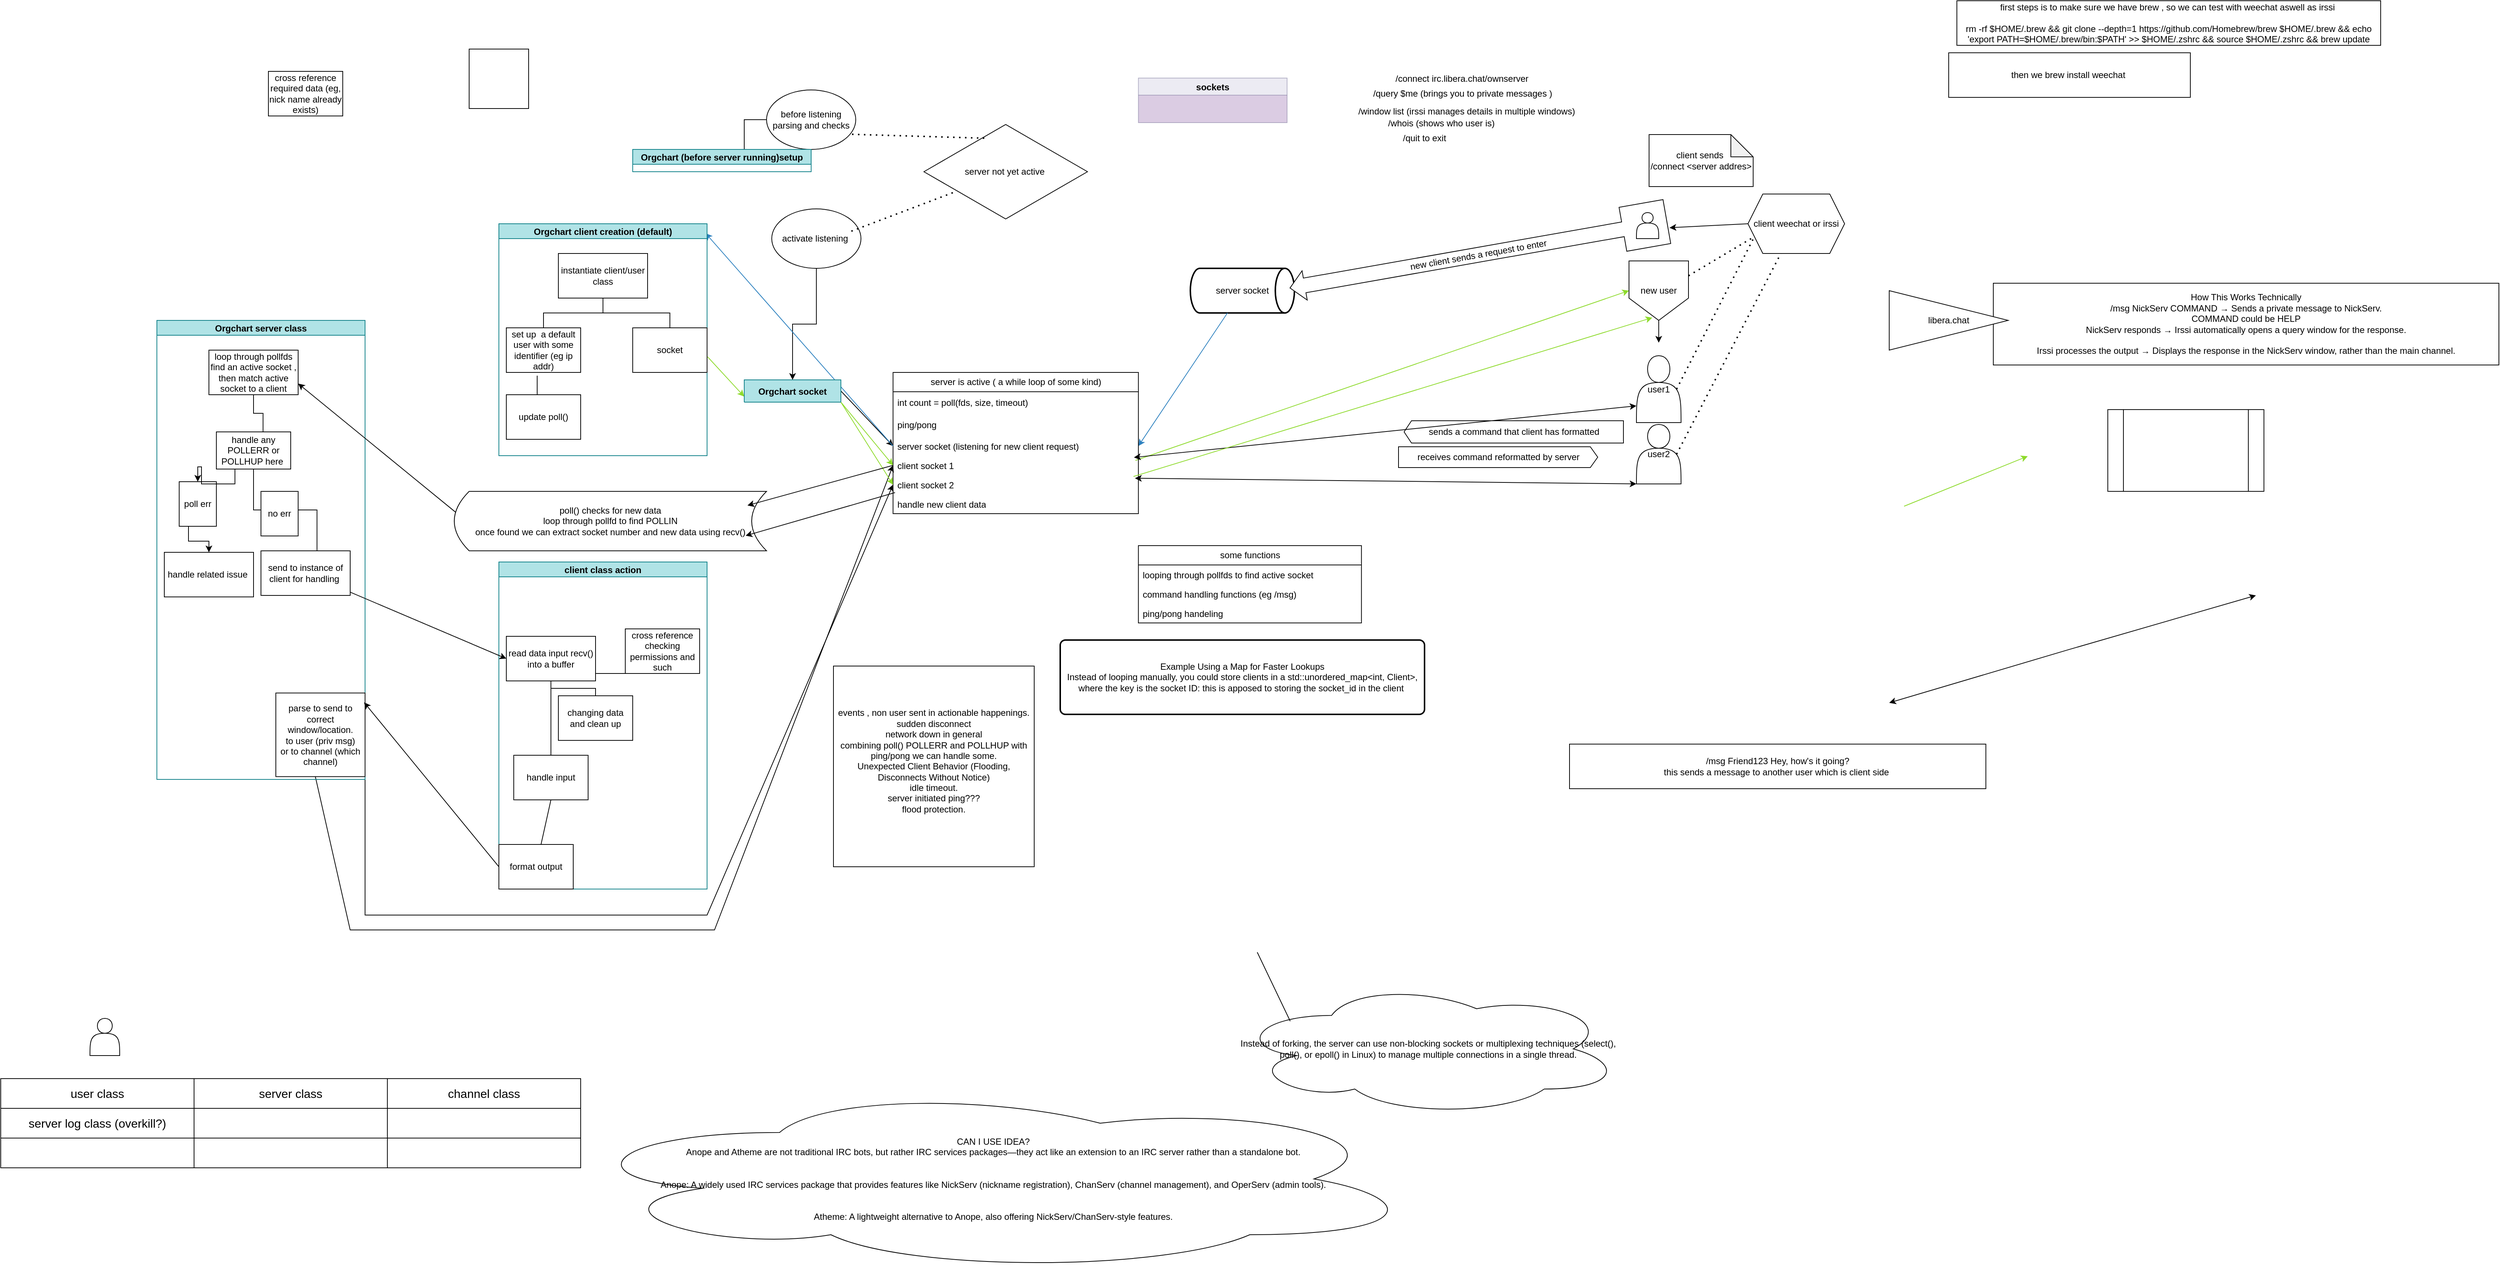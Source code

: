 <mxfile version="26.2.3">
  <diagram id="C5RBs43oDa-KdzZeNtuy" name="Page-1">
    <mxGraphModel dx="3628" dy="2296" grid="1" gridSize="10" guides="1" tooltips="1" connect="1" arrows="1" fold="1" page="1" pageScale="1" pageWidth="827" pageHeight="1169" math="0" shadow="0">
      <root>
        <mxCell id="WIyWlLk6GJQsqaUBKTNV-0" />
        <mxCell id="WIyWlLk6GJQsqaUBKTNV-1" parent="WIyWlLk6GJQsqaUBKTNV-0" />
        <mxCell id="5MD_yXAeS-COMyXmqL5d-62" value="sockets" style="swimlane;fillColor=#d0cee2;swimlaneFillColor=#A680B8;opacity=40;strokeColor=#56517e;" vertex="1" parent="WIyWlLk6GJQsqaUBKTNV-1">
          <mxGeometry x="140.15" y="-96" width="200" height="60" as="geometry" />
        </mxCell>
        <mxCell id="6PssmGfSwWKb-5sigFfC-0" value="first steps is to make sure we have brew , so we can test with weechat aswell as irssi&amp;nbsp;&lt;br&gt;&lt;br&gt;&lt;div&gt;rm -rf $HOME/.brew &amp;amp;&amp;amp; git clone --depth=1 https://github.com/Homebrew/brew $HOME/.brew &amp;amp;&amp;amp; echo &#39;export PATH=$HOME/.brew/bin:$PATH&#39; &amp;gt;&amp;gt; $HOME/.zshrc &amp;amp;&amp;amp; source $HOME/.zshrc &amp;amp;&amp;amp; brew update&lt;br&gt;&lt;/div&gt;" style="rounded=0;whiteSpace=wrap;html=1;" parent="WIyWlLk6GJQsqaUBKTNV-1" vertex="1">
          <mxGeometry x="1241" y="-200" width="570" height="60" as="geometry" />
        </mxCell>
        <mxCell id="6PssmGfSwWKb-5sigFfC-1" value="then we brew install weechat&amp;nbsp;" style="rounded=0;whiteSpace=wrap;html=1;" parent="WIyWlLk6GJQsqaUBKTNV-1" vertex="1">
          <mxGeometry x="1230" y="-130" width="325" height="60" as="geometry" />
        </mxCell>
        <mxCell id="6PssmGfSwWKb-5sigFfC-3" value="client weechat or irssi" style="shape=hexagon;perimeter=hexagonPerimeter2;whiteSpace=wrap;html=1;fixedSize=1;" parent="WIyWlLk6GJQsqaUBKTNV-1" vertex="1">
          <mxGeometry x="960" y="60" width="130" height="80" as="geometry" />
        </mxCell>
        <mxCell id="6PssmGfSwWKb-5sigFfC-4" value="server not yet active&amp;nbsp;" style="html=1;whiteSpace=wrap;aspect=fixed;shape=isoRectangle;" parent="WIyWlLk6GJQsqaUBKTNV-1" vertex="1">
          <mxGeometry x="-148.34" y="-36" width="220" height="132" as="geometry" />
        </mxCell>
        <mxCell id="6PssmGfSwWKb-5sigFfC-5" value="before listening parsing and checks" style="ellipse;whiteSpace=wrap;html=1;" parent="WIyWlLk6GJQsqaUBKTNV-1" vertex="1">
          <mxGeometry x="-360" y="-80" width="120" height="80" as="geometry" />
        </mxCell>
        <mxCell id="5MD_yXAeS-COMyXmqL5d-126" style="edgeStyle=orthogonalEdgeStyle;rounded=0;orthogonalLoop=1;jettySize=auto;html=1;exitX=0.5;exitY=1;exitDx=0;exitDy=0;entryX=0.5;entryY=0;entryDx=0;entryDy=0;" edge="1" parent="WIyWlLk6GJQsqaUBKTNV-1" source="6PssmGfSwWKb-5sigFfC-6" target="5MD_yXAeS-COMyXmqL5d-55">
          <mxGeometry relative="1" as="geometry" />
        </mxCell>
        <mxCell id="6PssmGfSwWKb-5sigFfC-6" value="activate listening&amp;nbsp;" style="ellipse;whiteSpace=wrap;html=1;" parent="WIyWlLk6GJQsqaUBKTNV-1" vertex="1">
          <mxGeometry x="-353" y="80" width="120" height="80" as="geometry" />
        </mxCell>
        <mxCell id="6PssmGfSwWKb-5sigFfC-8" value="" style="endArrow=none;dashed=1;html=1;dashPattern=1 3;strokeWidth=2;rounded=0;exitX=0.958;exitY=0.746;exitDx=0;exitDy=0;exitPerimeter=0;entryX=0.382;entryY=0.159;entryDx=0;entryDy=0;entryPerimeter=0;" parent="WIyWlLk6GJQsqaUBKTNV-1" target="6PssmGfSwWKb-5sigFfC-4" edge="1" source="6PssmGfSwWKb-5sigFfC-5">
          <mxGeometry width="50" height="50" relative="1" as="geometry">
            <mxPoint x="-250" y="300" as="sourcePoint" />
            <mxPoint x="-123.088" y="160" as="targetPoint" />
            <Array as="points" />
          </mxGeometry>
        </mxCell>
        <mxCell id="6PssmGfSwWKb-5sigFfC-9" value="" style="endArrow=none;dashed=1;html=1;dashPattern=1 3;strokeWidth=2;rounded=0;entryX=0.2;entryY=0.699;entryDx=0;entryDy=0;entryPerimeter=0;exitX=0.892;exitY=0.375;exitDx=0;exitDy=0;exitPerimeter=0;" parent="WIyWlLk6GJQsqaUBKTNV-1" target="6PssmGfSwWKb-5sigFfC-4" edge="1" source="6PssmGfSwWKb-5sigFfC-6">
          <mxGeometry width="50" height="50" relative="1" as="geometry">
            <mxPoint x="-210" y="460" as="sourcePoint" />
            <mxPoint x="-160" y="410" as="targetPoint" />
          </mxGeometry>
        </mxCell>
        <mxCell id="6PssmGfSwWKb-5sigFfC-16" value="/query $me (brings you to private messages )" style="text;strokeColor=none;fillColor=none;align=left;verticalAlign=middle;spacingLeft=4;spacingRight=4;overflow=hidden;points=[[0,0.5],[1,0.5]];portConstraint=eastwest;rotatable=0;whiteSpace=wrap;html=1;" parent="WIyWlLk6GJQsqaUBKTNV-1" vertex="1">
          <mxGeometry x="450" y="-90" width="350" height="30" as="geometry" />
        </mxCell>
        <mxCell id="6PssmGfSwWKb-5sigFfC-17" value="/connect irc.libera.chat/ownserver" style="text;strokeColor=none;fillColor=none;align=left;verticalAlign=middle;spacingLeft=4;spacingRight=4;overflow=hidden;points=[[0,0.5],[1,0.5]];portConstraint=eastwest;rotatable=0;whiteSpace=wrap;html=1;" parent="WIyWlLk6GJQsqaUBKTNV-1" vertex="1">
          <mxGeometry x="480" y="-110" width="390" height="30" as="geometry" />
        </mxCell>
        <mxCell id="6PssmGfSwWKb-5sigFfC-18" value="/quit to exit" style="text;strokeColor=none;fillColor=none;align=left;verticalAlign=middle;spacingLeft=4;spacingRight=4;overflow=hidden;points=[[0,0.5],[1,0.5]];portConstraint=eastwest;rotatable=0;whiteSpace=wrap;html=1;" parent="WIyWlLk6GJQsqaUBKTNV-1" vertex="1">
          <mxGeometry x="490" y="-30" width="310" height="30" as="geometry" />
        </mxCell>
        <mxCell id="6PssmGfSwWKb-5sigFfC-19" value="/whois (shows who user is)" style="text;strokeColor=none;fillColor=none;align=left;verticalAlign=middle;spacingLeft=4;spacingRight=4;overflow=hidden;points=[[0,0.5],[1,0.5]];portConstraint=eastwest;rotatable=0;whiteSpace=wrap;html=1;" parent="WIyWlLk6GJQsqaUBKTNV-1" vertex="1">
          <mxGeometry x="470" y="-50" width="290" height="30" as="geometry" />
        </mxCell>
        <mxCell id="6PssmGfSwWKb-5sigFfC-20" value="/window list (irssi manages details in multiple windows)" style="text;strokeColor=none;fillColor=none;align=left;verticalAlign=middle;spacingLeft=4;spacingRight=4;overflow=hidden;points=[[0,0.5],[1,0.5]];portConstraint=eastwest;rotatable=0;whiteSpace=wrap;html=1;" parent="WIyWlLk6GJQsqaUBKTNV-1" vertex="1">
          <mxGeometry x="430" y="-66" width="460" height="30" as="geometry" />
        </mxCell>
        <mxCell id="6PssmGfSwWKb-5sigFfC-22" value="&lt;div&gt;How This Works Technically&lt;/div&gt;&lt;div&gt;/msg NickServ COMMAND → Sends a private message to NickServ.&lt;/div&gt;&lt;div&gt;COMMAND could be HELP&lt;/div&gt;&lt;div&gt;NickServ responds → Irssi automatically opens a query window for the response.&lt;/div&gt;&lt;div&gt;&lt;br&gt;&lt;/div&gt;&lt;div&gt;Irssi processes the output → Displays the response in the NickServ window, rather than the main channel.&lt;/div&gt;" style="rounded=0;whiteSpace=wrap;html=1;" parent="WIyWlLk6GJQsqaUBKTNV-1" vertex="1">
          <mxGeometry x="1290" y="180" width="680" height="110" as="geometry" />
        </mxCell>
        <mxCell id="6PssmGfSwWKb-5sigFfC-24" value="libera.chat" style="triangle;whiteSpace=wrap;html=1;" parent="WIyWlLk6GJQsqaUBKTNV-1" vertex="1">
          <mxGeometry x="1150" y="190" width="160" height="80" as="geometry" />
        </mxCell>
        <mxCell id="6PssmGfSwWKb-5sigFfC-25" value="/msg Friend123 Hey, how&#39;s it going?&lt;br&gt;this sends a message to another user which is client side&amp;nbsp;" style="rounded=0;whiteSpace=wrap;html=1;" parent="WIyWlLk6GJQsqaUBKTNV-1" vertex="1">
          <mxGeometry x="720" y="800" width="560" height="60" as="geometry" />
        </mxCell>
        <mxCell id="6PssmGfSwWKb-5sigFfC-27" value="" style="shape=actor;whiteSpace=wrap;html=1;" parent="WIyWlLk6GJQsqaUBKTNV-1" vertex="1">
          <mxGeometry x="-1270" y="1169" width="40" height="50" as="geometry" />
        </mxCell>
        <mxCell id="6PssmGfSwWKb-5sigFfC-28" value="&lt;div&gt;CAN I USE IDEA?&lt;/div&gt;Anope and Atheme are not traditional IRC bots, but rather IRC services packages—they act like an extension to an IRC server rather than a standalone bot.&lt;br&gt;&lt;br&gt;&lt;br&gt;Anope: A widely used IRC services package that provides features like NickServ (nickname registration), ChanServ (channel management), and OperServ (admin tools).&lt;br&gt;&lt;br&gt;&lt;br&gt;Atheme: A lightweight alternative to Anope, also offering NickServ/ChanServ-style features." style="ellipse;shape=cloud;whiteSpace=wrap;html=1;" parent="WIyWlLk6GJQsqaUBKTNV-1" vertex="1">
          <mxGeometry x="-630" y="1260" width="1150" height="250" as="geometry" />
        </mxCell>
        <mxCell id="6PssmGfSwWKb-5sigFfC-29" value="" style="shape=table;startSize=0;container=1;collapsible=0;childLayout=tableLayout;fontSize=16;" parent="WIyWlLk6GJQsqaUBKTNV-1" vertex="1">
          <mxGeometry x="-1390" y="1250" width="780" height="120" as="geometry" />
        </mxCell>
        <mxCell id="6PssmGfSwWKb-5sigFfC-30" value="" style="shape=tableRow;horizontal=0;startSize=0;swimlaneHead=0;swimlaneBody=0;strokeColor=inherit;top=0;left=0;bottom=0;right=0;collapsible=0;dropTarget=0;fillColor=none;points=[[0,0.5],[1,0.5]];portConstraint=eastwest;fontSize=16;" parent="6PssmGfSwWKb-5sigFfC-29" vertex="1">
          <mxGeometry width="780" height="40" as="geometry" />
        </mxCell>
        <mxCell id="6PssmGfSwWKb-5sigFfC-31" value="user class" style="shape=partialRectangle;html=1;whiteSpace=wrap;connectable=0;strokeColor=inherit;overflow=hidden;fillColor=none;top=0;left=0;bottom=0;right=0;pointerEvents=1;fontSize=16;" parent="6PssmGfSwWKb-5sigFfC-30" vertex="1">
          <mxGeometry width="260" height="40" as="geometry">
            <mxRectangle width="260" height="40" as="alternateBounds" />
          </mxGeometry>
        </mxCell>
        <mxCell id="6PssmGfSwWKb-5sigFfC-32" value="server class" style="shape=partialRectangle;html=1;whiteSpace=wrap;connectable=0;strokeColor=inherit;overflow=hidden;fillColor=none;top=0;left=0;bottom=0;right=0;pointerEvents=1;fontSize=16;" parent="6PssmGfSwWKb-5sigFfC-30" vertex="1">
          <mxGeometry x="260" width="260" height="40" as="geometry">
            <mxRectangle width="260" height="40" as="alternateBounds" />
          </mxGeometry>
        </mxCell>
        <mxCell id="6PssmGfSwWKb-5sigFfC-33" value="channel class" style="shape=partialRectangle;html=1;whiteSpace=wrap;connectable=0;strokeColor=inherit;overflow=hidden;fillColor=none;top=0;left=0;bottom=0;right=0;pointerEvents=1;fontSize=16;" parent="6PssmGfSwWKb-5sigFfC-30" vertex="1">
          <mxGeometry x="520" width="260" height="40" as="geometry">
            <mxRectangle width="260" height="40" as="alternateBounds" />
          </mxGeometry>
        </mxCell>
        <mxCell id="6PssmGfSwWKb-5sigFfC-34" value="" style="shape=tableRow;horizontal=0;startSize=0;swimlaneHead=0;swimlaneBody=0;strokeColor=inherit;top=0;left=0;bottom=0;right=0;collapsible=0;dropTarget=0;fillColor=none;points=[[0,0.5],[1,0.5]];portConstraint=eastwest;fontSize=16;" parent="6PssmGfSwWKb-5sigFfC-29" vertex="1">
          <mxGeometry y="40" width="780" height="40" as="geometry" />
        </mxCell>
        <mxCell id="6PssmGfSwWKb-5sigFfC-35" value="server log class (overkill?)" style="shape=partialRectangle;html=1;whiteSpace=wrap;connectable=0;strokeColor=inherit;overflow=hidden;fillColor=none;top=0;left=0;bottom=0;right=0;pointerEvents=1;fontSize=16;" parent="6PssmGfSwWKb-5sigFfC-34" vertex="1">
          <mxGeometry width="260" height="40" as="geometry">
            <mxRectangle width="260" height="40" as="alternateBounds" />
          </mxGeometry>
        </mxCell>
        <mxCell id="6PssmGfSwWKb-5sigFfC-36" value="" style="shape=partialRectangle;html=1;whiteSpace=wrap;connectable=0;strokeColor=inherit;overflow=hidden;fillColor=none;top=0;left=0;bottom=0;right=0;pointerEvents=1;fontSize=16;" parent="6PssmGfSwWKb-5sigFfC-34" vertex="1">
          <mxGeometry x="260" width="260" height="40" as="geometry">
            <mxRectangle width="260" height="40" as="alternateBounds" />
          </mxGeometry>
        </mxCell>
        <mxCell id="6PssmGfSwWKb-5sigFfC-37" value="" style="shape=partialRectangle;html=1;whiteSpace=wrap;connectable=0;strokeColor=inherit;overflow=hidden;fillColor=none;top=0;left=0;bottom=0;right=0;pointerEvents=1;fontSize=16;" parent="6PssmGfSwWKb-5sigFfC-34" vertex="1">
          <mxGeometry x="520" width="260" height="40" as="geometry">
            <mxRectangle width="260" height="40" as="alternateBounds" />
          </mxGeometry>
        </mxCell>
        <mxCell id="6PssmGfSwWKb-5sigFfC-38" value="" style="shape=tableRow;horizontal=0;startSize=0;swimlaneHead=0;swimlaneBody=0;strokeColor=inherit;top=0;left=0;bottom=0;right=0;collapsible=0;dropTarget=0;fillColor=none;points=[[0,0.5],[1,0.5]];portConstraint=eastwest;fontSize=16;" parent="6PssmGfSwWKb-5sigFfC-29" vertex="1">
          <mxGeometry y="80" width="780" height="40" as="geometry" />
        </mxCell>
        <mxCell id="6PssmGfSwWKb-5sigFfC-39" value="" style="shape=partialRectangle;html=1;whiteSpace=wrap;connectable=0;strokeColor=inherit;overflow=hidden;fillColor=none;top=0;left=0;bottom=0;right=0;pointerEvents=1;fontSize=16;" parent="6PssmGfSwWKb-5sigFfC-38" vertex="1">
          <mxGeometry width="260" height="40" as="geometry">
            <mxRectangle width="260" height="40" as="alternateBounds" />
          </mxGeometry>
        </mxCell>
        <mxCell id="6PssmGfSwWKb-5sigFfC-40" value="" style="shape=partialRectangle;html=1;whiteSpace=wrap;connectable=0;strokeColor=inherit;overflow=hidden;fillColor=none;top=0;left=0;bottom=0;right=0;pointerEvents=1;fontSize=16;" parent="6PssmGfSwWKb-5sigFfC-38" vertex="1">
          <mxGeometry x="260" width="260" height="40" as="geometry">
            <mxRectangle width="260" height="40" as="alternateBounds" />
          </mxGeometry>
        </mxCell>
        <mxCell id="6PssmGfSwWKb-5sigFfC-41" value="" style="shape=partialRectangle;html=1;whiteSpace=wrap;connectable=0;strokeColor=inherit;overflow=hidden;fillColor=none;top=0;left=0;bottom=0;right=0;pointerEvents=1;fontSize=16;" parent="6PssmGfSwWKb-5sigFfC-38" vertex="1">
          <mxGeometry x="520" width="260" height="40" as="geometry">
            <mxRectangle width="260" height="40" as="alternateBounds" />
          </mxGeometry>
        </mxCell>
        <mxCell id="6PssmGfSwWKb-5sigFfC-42" value="" style="shape=process;whiteSpace=wrap;html=1;backgroundOutline=1;" parent="WIyWlLk6GJQsqaUBKTNV-1" vertex="1">
          <mxGeometry x="1444" y="350" width="210" height="110" as="geometry" />
        </mxCell>
        <mxCell id="6PssmGfSwWKb-5sigFfC-44" value="user2" style="shape=actor;whiteSpace=wrap;html=1;" parent="WIyWlLk6GJQsqaUBKTNV-1" vertex="1">
          <mxGeometry x="810" y="370" width="60" height="80" as="geometry" />
        </mxCell>
        <mxCell id="6PssmGfSwWKb-5sigFfC-45" value="" style="endArrow=none;dashed=1;html=1;dashPattern=1 3;strokeWidth=2;rounded=0;exitX=0.9;exitY=0.5;exitDx=0;exitDy=0;exitPerimeter=0;" parent="WIyWlLk6GJQsqaUBKTNV-1" source="6PssmGfSwWKb-5sigFfC-44" target="6PssmGfSwWKb-5sigFfC-3" edge="1">
          <mxGeometry width="50" height="50" relative="1" as="geometry">
            <mxPoint x="590" y="320" as="sourcePoint" />
            <mxPoint x="640" y="270" as="targetPoint" />
          </mxGeometry>
        </mxCell>
        <mxCell id="6PssmGfSwWKb-5sigFfC-48" value="" style="endArrow=classic;startArrow=classic;html=1;rounded=0;exitX=0.986;exitY=0.167;exitDx=0;exitDy=0;exitPerimeter=0;entryX=0;entryY=1;entryDx=0;entryDy=0;entryPerimeter=0;" parent="WIyWlLk6GJQsqaUBKTNV-1" source="5MD_yXAeS-COMyXmqL5d-67" target="6PssmGfSwWKb-5sigFfC-44" edge="1">
          <mxGeometry width="50" height="50" relative="1" as="geometry">
            <mxPoint x="400" y="520" as="sourcePoint" />
            <mxPoint x="450" y="470" as="targetPoint" />
          </mxGeometry>
        </mxCell>
        <mxCell id="6PssmGfSwWKb-5sigFfC-50" value="user1" style="shape=actor;whiteSpace=wrap;html=1;" parent="WIyWlLk6GJQsqaUBKTNV-1" vertex="1">
          <mxGeometry x="810" y="277.5" width="60" height="90" as="geometry" />
        </mxCell>
        <mxCell id="6PssmGfSwWKb-5sigFfC-51" value="" style="endArrow=none;dashed=1;html=1;dashPattern=1 3;strokeWidth=2;rounded=0;entryX=0;entryY=0.75;entryDx=0;entryDy=0;exitX=0.9;exitY=0.5;exitDx=0;exitDy=0;exitPerimeter=0;" parent="WIyWlLk6GJQsqaUBKTNV-1" source="6PssmGfSwWKb-5sigFfC-50" target="6PssmGfSwWKb-5sigFfC-3" edge="1">
          <mxGeometry width="50" height="50" relative="1" as="geometry">
            <mxPoint x="530" y="320" as="sourcePoint" />
            <mxPoint x="580" y="270" as="targetPoint" />
          </mxGeometry>
        </mxCell>
        <mxCell id="6PssmGfSwWKb-5sigFfC-53" value="" style="endArrow=classic;startArrow=classic;html=1;rounded=0;entryX=0.054;entryY=0.963;entryDx=0;entryDy=0;entryPerimeter=0;" parent="WIyWlLk6GJQsqaUBKTNV-1" edge="1">
          <mxGeometry width="50" height="50" relative="1" as="geometry">
            <mxPoint x="1150" y="744.441" as="sourcePoint" />
            <mxPoint x="1643.24" y="600.0" as="targetPoint" />
            <Array as="points">
              <mxPoint x="1390" y="673.33" />
            </Array>
          </mxGeometry>
        </mxCell>
        <mxCell id="6PssmGfSwWKb-5sigFfC-61" value="Instead of forking, the server can use non-blocking sockets or multiplexing techniques (select(), poll(), or epoll() in Linux) to manage multiple connections in a single thread." style="ellipse;shape=cloud;whiteSpace=wrap;html=1;" parent="WIyWlLk6GJQsqaUBKTNV-1" vertex="1">
          <mxGeometry x="270" y="1120" width="520" height="180" as="geometry" />
        </mxCell>
        <mxCell id="6PssmGfSwWKb-5sigFfC-63" value="" style="endArrow=none;html=1;rounded=0;exitX=0.143;exitY=0.293;exitDx=0;exitDy=0;exitPerimeter=0;" parent="WIyWlLk6GJQsqaUBKTNV-1" source="6PssmGfSwWKb-5sigFfC-61" edge="1">
          <mxGeometry width="50" height="50" relative="1" as="geometry">
            <mxPoint x="340" y="940" as="sourcePoint" />
            <mxPoint x="300" y="1080" as="targetPoint" />
          </mxGeometry>
        </mxCell>
        <mxCell id="5MD_yXAeS-COMyXmqL5d-1" value="server socket" style="strokeWidth=2;html=1;shape=mxgraph.flowchart.direct_data;whiteSpace=wrap;" vertex="1" parent="WIyWlLk6GJQsqaUBKTNV-1">
          <mxGeometry x="210" y="160" width="140" height="60" as="geometry" />
        </mxCell>
        <mxCell id="5MD_yXAeS-COMyXmqL5d-2" value="" style="endArrow=classic;html=1;rounded=0;entryX=0;entryY=0.5;entryDx=0;entryDy=0;exitX=1;exitY=0.5;exitDx=0;exitDy=0;" edge="1" parent="WIyWlLk6GJQsqaUBKTNV-1" source="5MD_yXAeS-COMyXmqL5d-55" target="5MD_yXAeS-COMyXmqL5d-65">
          <mxGeometry width="50" height="50" relative="1" as="geometry">
            <mxPoint x="80" y="310" as="sourcePoint" />
            <mxPoint x="180" y="190" as="targetPoint" />
          </mxGeometry>
        </mxCell>
        <mxCell id="5MD_yXAeS-COMyXmqL5d-8" value="new client sends a request to enter" style="html=1;shadow=0;dashed=0;align=center;verticalAlign=middle;shape=mxgraph.arrows2.calloutArrow;dy=10;dx=20;notch=60;arrowHead=10;flipH=1;rotation=-10;" vertex="1" parent="WIyWlLk6GJQsqaUBKTNV-1">
          <mxGeometry x="340.15" y="111.74" width="514.68" height="60" as="geometry" />
        </mxCell>
        <mxCell id="5MD_yXAeS-COMyXmqL5d-9" value="&lt;div&gt;&lt;br&gt;&lt;/div&gt;" style="shape=actor;whiteSpace=wrap;html=1;align=center;" vertex="1" parent="WIyWlLk6GJQsqaUBKTNV-1">
          <mxGeometry x="810" y="85" width="30" height="35" as="geometry" />
        </mxCell>
        <mxCell id="5MD_yXAeS-COMyXmqL5d-11" value="" style="endArrow=classic;html=1;rounded=0;exitX=0;exitY=0.5;exitDx=0;exitDy=0;entryX=-0.004;entryY=0.646;entryDx=0;entryDy=0;entryPerimeter=0;" edge="1" parent="WIyWlLk6GJQsqaUBKTNV-1" source="6PssmGfSwWKb-5sigFfC-3" target="5MD_yXAeS-COMyXmqL5d-8">
          <mxGeometry width="50" height="50" relative="1" as="geometry">
            <mxPoint x="830" y="140" as="sourcePoint" />
            <mxPoint x="880" y="90" as="targetPoint" />
          </mxGeometry>
        </mxCell>
        <mxCell id="5MD_yXAeS-COMyXmqL5d-12" value="client sends&amp;nbsp;&lt;div&gt;/connect &amp;lt;server addres&amp;gt;&lt;/div&gt;" style="shape=note;whiteSpace=wrap;html=1;backgroundOutline=1;darkOpacity=0.05;" vertex="1" parent="WIyWlLk6GJQsqaUBKTNV-1">
          <mxGeometry x="827" y="-20" width="140" height="70" as="geometry" />
        </mxCell>
        <mxCell id="5MD_yXAeS-COMyXmqL5d-13" value="" style="endArrow=classic;html=1;rounded=0;fillColor=#dae8fc;strokeColor=#2D81BF;entryX=1;entryY=0.5;entryDx=0;entryDy=0;" edge="1" parent="WIyWlLk6GJQsqaUBKTNV-1" source="5MD_yXAeS-COMyXmqL5d-1" target="5MD_yXAeS-COMyXmqL5d-65">
          <mxGeometry width="50" height="50" relative="1" as="geometry">
            <mxPoint x="20" y="380" as="sourcePoint" />
            <mxPoint x="130" y="310" as="targetPoint" />
          </mxGeometry>
        </mxCell>
        <mxCell id="5MD_yXAeS-COMyXmqL5d-15" value="" style="endArrow=classic;html=1;rounded=0;entryX=-0.03;entryY=0.663;entryDx=0;entryDy=0;entryPerimeter=0;exitX=0.724;exitY=0.224;exitDx=0;exitDy=0;exitPerimeter=0;strokeColor=#8DDA2B;" edge="1" parent="WIyWlLk6GJQsqaUBKTNV-1">
          <mxGeometry width="50" height="50" relative="1" as="geometry">
            <mxPoint x="1170" y="480.0" as="sourcePoint" />
            <mxPoint x="1336.3" y="412.7" as="targetPoint" />
          </mxGeometry>
        </mxCell>
        <mxCell id="5MD_yXAeS-COMyXmqL5d-16" value="" style="endArrow=classic;html=1;rounded=0;exitX=0.988;exitY=0.244;exitDx=0;exitDy=0;strokeColor=#8DDA2B;entryX=0;entryY=0.5;entryDx=0;entryDy=0;exitPerimeter=0;" edge="1" parent="WIyWlLk6GJQsqaUBKTNV-1" source="5MD_yXAeS-COMyXmqL5d-66" target="5MD_yXAeS-COMyXmqL5d-19">
          <mxGeometry width="50" height="50" relative="1" as="geometry">
            <mxPoint x="340" y="355" as="sourcePoint" />
            <mxPoint x="790" y="190" as="targetPoint" />
          </mxGeometry>
        </mxCell>
        <mxCell id="5MD_yXAeS-COMyXmqL5d-22" style="edgeStyle=orthogonalEdgeStyle;rounded=0;orthogonalLoop=1;jettySize=auto;html=1;" edge="1" parent="WIyWlLk6GJQsqaUBKTNV-1" source="5MD_yXAeS-COMyXmqL5d-19">
          <mxGeometry relative="1" as="geometry">
            <mxPoint x="840" y="260" as="targetPoint" />
          </mxGeometry>
        </mxCell>
        <mxCell id="5MD_yXAeS-COMyXmqL5d-19" value="new user" style="shape=offPageConnector;whiteSpace=wrap;html=1;" vertex="1" parent="WIyWlLk6GJQsqaUBKTNV-1">
          <mxGeometry x="800" y="150" width="80" height="80" as="geometry" />
        </mxCell>
        <mxCell id="5MD_yXAeS-COMyXmqL5d-21" value="" style="endArrow=none;dashed=1;html=1;dashPattern=1 3;strokeWidth=2;rounded=0;entryX=0;entryY=0.75;entryDx=0;entryDy=0;exitX=1;exitY=0.25;exitDx=0;exitDy=0;" edge="1" parent="WIyWlLk6GJQsqaUBKTNV-1" source="5MD_yXAeS-COMyXmqL5d-19" target="6PssmGfSwWKb-5sigFfC-3">
          <mxGeometry width="50" height="50" relative="1" as="geometry">
            <mxPoint x="880" y="190" as="sourcePoint" />
            <mxPoint x="930" y="140" as="targetPoint" />
          </mxGeometry>
        </mxCell>
        <mxCell id="5MD_yXAeS-COMyXmqL5d-26" value="sends a command that client has formatted" style="html=1;shadow=0;dashed=0;align=center;verticalAlign=middle;shape=mxgraph.arrows2.arrow;dy=0;dx=10;notch=0;rotation=0;flipH=1;" vertex="1" parent="WIyWlLk6GJQsqaUBKTNV-1">
          <mxGeometry x="497.5" y="365" width="295" height="30" as="geometry" />
        </mxCell>
        <mxCell id="5MD_yXAeS-COMyXmqL5d-37" value="" style="endArrow=classic;html=1;rounded=0;entryX=0;entryY=0.5;entryDx=0;entryDy=0;exitX=1;exitY=1;exitDx=0;exitDy=0;" edge="1" parent="WIyWlLk6GJQsqaUBKTNV-1" source="5MD_yXAeS-COMyXmqL5d-94" target="5MD_yXAeS-COMyXmqL5d-67">
          <mxGeometry width="50" height="50" relative="1" as="geometry">
            <mxPoint x="-950" y="1020" as="sourcePoint" />
            <mxPoint x="110" y="910" as="targetPoint" />
            <Array as="points">
              <mxPoint x="-900" y="1030" />
              <mxPoint x="-440" y="1030" />
            </Array>
          </mxGeometry>
        </mxCell>
        <mxCell id="5MD_yXAeS-COMyXmqL5d-38" value="" style="endArrow=classic;html=1;rounded=0;entryX=0;entryY=0.5;entryDx=0;entryDy=0;" edge="1" parent="WIyWlLk6GJQsqaUBKTNV-1" target="5MD_yXAeS-COMyXmqL5d-66">
          <mxGeometry width="50" height="50" relative="1" as="geometry">
            <mxPoint x="-970" y="830" as="sourcePoint" />
            <mxPoint x="190" y="610" as="targetPoint" />
            <Array as="points">
              <mxPoint x="-920" y="1050" />
              <mxPoint x="-430" y="1050" />
            </Array>
          </mxGeometry>
        </mxCell>
        <mxCell id="5MD_yXAeS-COMyXmqL5d-39" value="" style="endArrow=classic;startArrow=classic;html=1;rounded=0;entryX=0;entryY=0.75;entryDx=0;entryDy=0;exitX=0.982;exitY=0.09;exitDx=0;exitDy=0;exitPerimeter=0;" edge="1" parent="WIyWlLk6GJQsqaUBKTNV-1" source="5MD_yXAeS-COMyXmqL5d-66" target="6PssmGfSwWKb-5sigFfC-50">
          <mxGeometry width="50" height="50" relative="1" as="geometry">
            <mxPoint x="480" y="510" as="sourcePoint" />
            <mxPoint x="530" y="460" as="targetPoint" />
          </mxGeometry>
        </mxCell>
        <mxCell id="5MD_yXAeS-COMyXmqL5d-42" value="receives command reformatted by server" style="html=1;shadow=0;dashed=0;align=center;verticalAlign=middle;shape=mxgraph.arrows2.arrow;dy=0;dx=10;notch=0;rotation=0;" vertex="1" parent="WIyWlLk6GJQsqaUBKTNV-1">
          <mxGeometry x="490" y="400" width="267.94" height="28" as="geometry" />
        </mxCell>
        <mxCell id="5MD_yXAeS-COMyXmqL5d-54" style="edgeStyle=elbowEdgeStyle;rounded=0;orthogonalLoop=1;jettySize=auto;html=1;startArrow=none;endArrow=none;exitX=0.5;exitY=1;exitDx=0;exitDy=0;" edge="1" parent="WIyWlLk6GJQsqaUBKTNV-1" source="5MD_yXAeS-COMyXmqL5d-48" target="6PssmGfSwWKb-5sigFfC-5">
          <mxGeometry relative="1" as="geometry" />
        </mxCell>
        <mxCell id="5MD_yXAeS-COMyXmqL5d-64" value="server is active ( a while loop of some kind)" style="swimlane;fontStyle=0;childLayout=stackLayout;horizontal=1;startSize=26;fillColor=none;horizontalStack=0;resizeParent=1;resizeParentMax=0;resizeLast=0;collapsible=1;marginBottom=0;html=1;" vertex="1" parent="WIyWlLk6GJQsqaUBKTNV-1">
          <mxGeometry x="-189.85" y="300" width="330" height="190" as="geometry" />
        </mxCell>
        <mxCell id="5MD_yXAeS-COMyXmqL5d-127" value="int count = poll(fds, size, timeout)" style="text;strokeColor=none;fillColor=none;align=left;verticalAlign=middle;spacingLeft=4;spacingRight=4;overflow=hidden;points=[[0,0.5],[1,0.5]];portConstraint=eastwest;rotatable=0;whiteSpace=wrap;html=1;" vertex="1" parent="5MD_yXAeS-COMyXmqL5d-64">
          <mxGeometry y="26" width="330" height="30" as="geometry" />
        </mxCell>
        <mxCell id="5MD_yXAeS-COMyXmqL5d-152" value="ping/pong" style="text;strokeColor=none;fillColor=none;align=left;verticalAlign=middle;spacingLeft=4;spacingRight=4;overflow=hidden;points=[[0,0.5],[1,0.5]];portConstraint=eastwest;rotatable=0;whiteSpace=wrap;html=1;" vertex="1" parent="5MD_yXAeS-COMyXmqL5d-64">
          <mxGeometry y="56" width="330" height="30" as="geometry" />
        </mxCell>
        <mxCell id="5MD_yXAeS-COMyXmqL5d-65" value="server socket (listening for new client request)" style="text;strokeColor=none;fillColor=none;align=left;verticalAlign=top;spacingLeft=4;spacingRight=4;overflow=hidden;rotatable=0;points=[[0,0.5],[1,0.5]];portConstraint=eastwest;whiteSpace=wrap;html=1;" vertex="1" parent="5MD_yXAeS-COMyXmqL5d-64">
          <mxGeometry y="86" width="330" height="26" as="geometry" />
        </mxCell>
        <mxCell id="5MD_yXAeS-COMyXmqL5d-66" value="client socket 1" style="text;strokeColor=none;fillColor=none;align=left;verticalAlign=top;spacingLeft=4;spacingRight=4;overflow=hidden;rotatable=0;points=[[0,0.5],[1,0.5]];portConstraint=eastwest;whiteSpace=wrap;html=1;" vertex="1" parent="5MD_yXAeS-COMyXmqL5d-64">
          <mxGeometry y="112" width="330" height="26" as="geometry" />
        </mxCell>
        <mxCell id="5MD_yXAeS-COMyXmqL5d-67" value="client socket 2" style="text;strokeColor=none;fillColor=none;align=left;verticalAlign=top;spacingLeft=4;spacingRight=4;overflow=hidden;rotatable=0;points=[[0,0.5],[1,0.5]];portConstraint=eastwest;whiteSpace=wrap;html=1;" vertex="1" parent="5MD_yXAeS-COMyXmqL5d-64">
          <mxGeometry y="138" width="330" height="26" as="geometry" />
        </mxCell>
        <mxCell id="5MD_yXAeS-COMyXmqL5d-71" value="handle new client data" style="text;strokeColor=none;fillColor=none;align=left;verticalAlign=top;spacingLeft=4;spacingRight=4;overflow=hidden;rotatable=0;points=[[0,0.5],[1,0.5]];portConstraint=eastwest;whiteSpace=wrap;html=1;" vertex="1" parent="5MD_yXAeS-COMyXmqL5d-64">
          <mxGeometry y="164" width="330" height="26" as="geometry" />
        </mxCell>
        <mxCell id="5MD_yXAeS-COMyXmqL5d-68" value="" style="endArrow=classic;html=1;rounded=0;fillColor=#dae8fc;strokeColor=#2D81BF;entryX=0.993;entryY=0.041;entryDx=0;entryDy=0;exitX=0;exitY=0.5;exitDx=0;exitDy=0;entryPerimeter=0;" edge="1" parent="WIyWlLk6GJQsqaUBKTNV-1" source="5MD_yXAeS-COMyXmqL5d-65" target="5MD_yXAeS-COMyXmqL5d-81">
          <mxGeometry width="50" height="50" relative="1" as="geometry">
            <mxPoint x="-293.34" y="459" as="sourcePoint" />
            <mxPoint x="-370" y="330" as="targetPoint" />
          </mxGeometry>
        </mxCell>
        <mxCell id="5MD_yXAeS-COMyXmqL5d-81" value="Orgchart client creation (default)" style="swimlane;startSize=20;horizontal=1;containerType=tree;newEdgeStyle={&quot;edgeStyle&quot;:&quot;elbowEdgeStyle&quot;,&quot;startArrow&quot;:&quot;none&quot;,&quot;endArrow&quot;:&quot;none&quot;};fillColor=#b0e3e6;strokeColor=#0e8088;" vertex="1" parent="WIyWlLk6GJQsqaUBKTNV-1">
          <mxGeometry x="-720" y="100" width="280" height="312" as="geometry" />
        </mxCell>
        <mxCell id="5MD_yXAeS-COMyXmqL5d-82" value="" style="edgeStyle=elbowEdgeStyle;elbow=vertical;sourcePerimeterSpacing=0;targetPerimeterSpacing=0;startArrow=none;endArrow=none;rounded=0;curved=0;" edge="1" parent="5MD_yXAeS-COMyXmqL5d-81" source="5MD_yXAeS-COMyXmqL5d-84" target="5MD_yXAeS-COMyXmqL5d-85">
          <mxGeometry relative="1" as="geometry" />
        </mxCell>
        <mxCell id="5MD_yXAeS-COMyXmqL5d-83" value="" style="edgeStyle=elbowEdgeStyle;elbow=vertical;sourcePerimeterSpacing=0;targetPerimeterSpacing=0;startArrow=none;endArrow=none;rounded=0;curved=0;" edge="1" parent="5MD_yXAeS-COMyXmqL5d-81" source="5MD_yXAeS-COMyXmqL5d-84" target="5MD_yXAeS-COMyXmqL5d-86">
          <mxGeometry relative="1" as="geometry" />
        </mxCell>
        <UserObject label="instantiate client/user class" treeRoot="1" id="5MD_yXAeS-COMyXmqL5d-84">
          <mxCell style="whiteSpace=wrap;html=1;align=center;treeFolding=1;treeMoving=1;newEdgeStyle={&quot;edgeStyle&quot;:&quot;elbowEdgeStyle&quot;,&quot;startArrow&quot;:&quot;none&quot;,&quot;endArrow&quot;:&quot;none&quot;};" vertex="1" parent="5MD_yXAeS-COMyXmqL5d-81">
            <mxGeometry x="80" y="40" width="120" height="60" as="geometry" />
          </mxCell>
        </UserObject>
        <mxCell id="5MD_yXAeS-COMyXmqL5d-85" value="socket" style="whiteSpace=wrap;html=1;align=center;verticalAlign=middle;treeFolding=1;treeMoving=1;newEdgeStyle={&quot;edgeStyle&quot;:&quot;elbowEdgeStyle&quot;,&quot;startArrow&quot;:&quot;none&quot;,&quot;endArrow&quot;:&quot;none&quot;};" vertex="1" parent="5MD_yXAeS-COMyXmqL5d-81">
          <mxGeometry x="180" y="140" width="100" height="60" as="geometry" />
        </mxCell>
        <mxCell id="5MD_yXAeS-COMyXmqL5d-86" value="set up&amp;nbsp; a default user with some identifier (eg ip addr)" style="whiteSpace=wrap;html=1;align=center;verticalAlign=middle;treeFolding=1;treeMoving=1;newEdgeStyle={&quot;edgeStyle&quot;:&quot;elbowEdgeStyle&quot;,&quot;startArrow&quot;:&quot;none&quot;,&quot;endArrow&quot;:&quot;none&quot;};" vertex="1" parent="5MD_yXAeS-COMyXmqL5d-81">
          <mxGeometry x="10" y="140" width="100" height="60" as="geometry" />
        </mxCell>
        <mxCell id="5MD_yXAeS-COMyXmqL5d-104" value="update poll()" style="whiteSpace=wrap;html=1;align=center;verticalAlign=middle;treeFolding=1;treeMoving=1;newEdgeStyle={&quot;edgeStyle&quot;:&quot;elbowEdgeStyle&quot;,&quot;startArrow&quot;:&quot;none&quot;,&quot;endArrow&quot;:&quot;none&quot;};" vertex="1" parent="5MD_yXAeS-COMyXmqL5d-81">
          <mxGeometry x="10" y="230" width="100" height="60" as="geometry" />
        </mxCell>
        <mxCell id="5MD_yXAeS-COMyXmqL5d-105" value="" style="edgeStyle=elbowEdgeStyle;rounded=0;orthogonalLoop=1;jettySize=auto;html=1;elbow=horizontal;startArrow=none;endArrow=none;entryX=0.413;entryY=1.072;entryDx=0;entryDy=0;entryPerimeter=0;" edge="1" source="5MD_yXAeS-COMyXmqL5d-104" target="5MD_yXAeS-COMyXmqL5d-86" parent="5MD_yXAeS-COMyXmqL5d-81">
          <mxGeometry relative="1" as="geometry">
            <mxPoint x="-50" y="156" as="targetPoint" />
          </mxGeometry>
        </mxCell>
        <mxCell id="5MD_yXAeS-COMyXmqL5d-88" value="cross reference required data (eg, nick name already exists)" style="whiteSpace=wrap;html=1;align=center;verticalAlign=middle;treeFolding=1;treeMoving=1;newEdgeStyle={&quot;edgeStyle&quot;:&quot;elbowEdgeStyle&quot;,&quot;startArrow&quot;:&quot;none&quot;,&quot;endArrow&quot;:&quot;none&quot;};" vertex="1" parent="WIyWlLk6GJQsqaUBKTNV-1">
          <mxGeometry x="-1030" y="-105" width="100" height="60" as="geometry" />
        </mxCell>
        <mxCell id="5MD_yXAeS-COMyXmqL5d-89" value="" style="endArrow=classic;html=1;rounded=0;strokeColor=#8DDA2B;exitX=1.007;exitY=0.65;exitDx=0;exitDy=0;exitPerimeter=0;entryX=0;entryY=0.75;entryDx=0;entryDy=0;" edge="1" parent="WIyWlLk6GJQsqaUBKTNV-1" source="5MD_yXAeS-COMyXmqL5d-85" target="5MD_yXAeS-COMyXmqL5d-55">
          <mxGeometry width="50" height="50" relative="1" as="geometry">
            <mxPoint x="-440" y="510" as="sourcePoint" />
            <mxPoint x="-330" y="460" as="targetPoint" />
            <Array as="points" />
          </mxGeometry>
        </mxCell>
        <mxCell id="5MD_yXAeS-COMyXmqL5d-90" value="" style="endArrow=classic;html=1;rounded=0;strokeColor=#8DDA2B;entryX=0;entryY=0.5;entryDx=0;entryDy=0;exitX=1;exitY=1;exitDx=0;exitDy=0;" edge="1" parent="WIyWlLk6GJQsqaUBKTNV-1" source="5MD_yXAeS-COMyXmqL5d-55" target="5MD_yXAeS-COMyXmqL5d-66">
          <mxGeometry width="50" height="50" relative="1" as="geometry">
            <mxPoint x="-355" y="510" as="sourcePoint" />
            <mxPoint x="-245" y="460" as="targetPoint" />
          </mxGeometry>
        </mxCell>
        <mxCell id="5MD_yXAeS-COMyXmqL5d-91" value="" style="endArrow=classic;html=1;rounded=0;strokeColor=#8DDA2B;exitX=1;exitY=1;exitDx=0;exitDy=0;entryX=0;entryY=0.5;entryDx=0;entryDy=0;" edge="1" parent="WIyWlLk6GJQsqaUBKTNV-1" source="5MD_yXAeS-COMyXmqL5d-55" target="5MD_yXAeS-COMyXmqL5d-67">
          <mxGeometry width="50" height="50" relative="1" as="geometry">
            <mxPoint x="-230" y="480" as="sourcePoint" />
            <mxPoint x="-173" y="505" as="targetPoint" />
          </mxGeometry>
        </mxCell>
        <mxCell id="5MD_yXAeS-COMyXmqL5d-92" value="" style="endArrow=classic;html=1;rounded=0;exitX=0.98;exitY=0.077;exitDx=0;exitDy=0;strokeColor=#8DDA2B;entryX=0.392;entryY=0.954;entryDx=0;entryDy=0;exitPerimeter=0;entryPerimeter=0;" edge="1" parent="WIyWlLk6GJQsqaUBKTNV-1" source="5MD_yXAeS-COMyXmqL5d-67" target="5MD_yXAeS-COMyXmqL5d-19">
          <mxGeometry width="50" height="50" relative="1" as="geometry">
            <mxPoint x="410" y="360" as="sourcePoint" />
            <mxPoint x="1087" y="102" as="targetPoint" />
          </mxGeometry>
        </mxCell>
        <mxCell id="5MD_yXAeS-COMyXmqL5d-94" value="Orgchart server class" style="swimlane;startSize=20;horizontal=1;containerType=tree;newEdgeStyle={&quot;edgeStyle&quot;:&quot;elbowEdgeStyle&quot;,&quot;startArrow&quot;:&quot;none&quot;,&quot;endArrow&quot;:&quot;none&quot;};fillColor=#b0e3e6;strokeColor=#0e8088;" vertex="1" parent="WIyWlLk6GJQsqaUBKTNV-1">
          <mxGeometry x="-1180" y="230" width="280" height="617.5" as="geometry" />
        </mxCell>
        <mxCell id="5MD_yXAeS-COMyXmqL5d-96" value="" style="edgeStyle=elbowEdgeStyle;elbow=vertical;sourcePerimeterSpacing=0;targetPerimeterSpacing=0;startArrow=none;endArrow=none;rounded=0;curved=0;entryX=0.628;entryY=-0.008;entryDx=0;entryDy=0;entryPerimeter=0;" edge="1" parent="5MD_yXAeS-COMyXmqL5d-94" source="5MD_yXAeS-COMyXmqL5d-155" target="5MD_yXAeS-COMyXmqL5d-144">
          <mxGeometry relative="1" as="geometry">
            <mxPoint x="230" y="167.5" as="targetPoint" />
          </mxGeometry>
        </mxCell>
        <UserObject label="loop through pollfds find an active socket , then match active socket to a client" treeRoot="1" id="5MD_yXAeS-COMyXmqL5d-97">
          <mxCell style="whiteSpace=wrap;html=1;align=center;treeFolding=1;treeMoving=1;newEdgeStyle={&quot;edgeStyle&quot;:&quot;elbowEdgeStyle&quot;,&quot;startArrow&quot;:&quot;none&quot;,&quot;endArrow&quot;:&quot;none&quot;};" vertex="1" parent="5MD_yXAeS-COMyXmqL5d-94">
            <mxGeometry x="70" y="40" width="120" height="60" as="geometry" />
          </mxCell>
        </UserObject>
        <UserObject label="parse to send to correct window/location.&lt;div&gt;to user (priv msg)&lt;/div&gt;&lt;div&gt;or to channel (which channel)&lt;/div&gt;" treeRoot="1" id="5MD_yXAeS-COMyXmqL5d-142">
          <mxCell style="whiteSpace=wrap;html=1;align=center;treeFolding=1;treeMoving=1;newEdgeStyle={&quot;edgeStyle&quot;:&quot;elbowEdgeStyle&quot;,&quot;startArrow&quot;:&quot;none&quot;,&quot;endArrow&quot;:&quot;none&quot;};" vertex="1" parent="5MD_yXAeS-COMyXmqL5d-94">
            <mxGeometry x="160" y="501.25" width="120" height="112.5" as="geometry" />
          </mxCell>
        </UserObject>
        <UserObject label="send to instance of client for handling&amp;nbsp;" treeRoot="1" id="5MD_yXAeS-COMyXmqL5d-144">
          <mxCell style="whiteSpace=wrap;html=1;align=center;treeFolding=1;treeMoving=1;newEdgeStyle={&quot;edgeStyle&quot;:&quot;elbowEdgeStyle&quot;,&quot;startArrow&quot;:&quot;none&quot;,&quot;endArrow&quot;:&quot;none&quot;};" vertex="1" parent="5MD_yXAeS-COMyXmqL5d-94">
            <mxGeometry x="140" y="310" width="120" height="60" as="geometry" />
          </mxCell>
        </UserObject>
        <mxCell id="5MD_yXAeS-COMyXmqL5d-160" style="edgeStyle=orthogonalEdgeStyle;rounded=0;orthogonalLoop=1;jettySize=auto;html=1;exitX=0.25;exitY=1;exitDx=0;exitDy=0;entryX=0.5;entryY=0;entryDx=0;entryDy=0;" edge="1" parent="5MD_yXAeS-COMyXmqL5d-94" source="5MD_yXAeS-COMyXmqL5d-161" target="5MD_yXAeS-COMyXmqL5d-159">
          <mxGeometry relative="1" as="geometry" />
        </mxCell>
        <mxCell id="5MD_yXAeS-COMyXmqL5d-155" value="handle any POLLERR or POLLHUP here&amp;nbsp;" style="html=1;dashed=0;whiteSpace=wrap;" vertex="1" parent="5MD_yXAeS-COMyXmqL5d-94">
          <mxGeometry x="80" y="150" width="100" height="50" as="geometry" />
        </mxCell>
        <mxCell id="5MD_yXAeS-COMyXmqL5d-157" value="" style="edgeStyle=elbowEdgeStyle;elbow=vertical;sourcePerimeterSpacing=0;targetPerimeterSpacing=0;startArrow=none;endArrow=none;rounded=0;curved=0;entryX=0.628;entryY=-0.008;entryDx=0;entryDy=0;entryPerimeter=0;" edge="1" parent="5MD_yXAeS-COMyXmqL5d-94" source="5MD_yXAeS-COMyXmqL5d-97" target="5MD_yXAeS-COMyXmqL5d-155">
          <mxGeometry relative="1" as="geometry">
            <mxPoint x="-1060" y="330" as="sourcePoint" />
            <mxPoint x="-1025" y="497" as="targetPoint" />
          </mxGeometry>
        </mxCell>
        <mxCell id="5MD_yXAeS-COMyXmqL5d-158" value="no err" style="rounded=0;whiteSpace=wrap;html=1;" vertex="1" parent="5MD_yXAeS-COMyXmqL5d-94">
          <mxGeometry x="140" y="230" width="50" height="60" as="geometry" />
        </mxCell>
        <UserObject label="handle related issue&amp;nbsp;" treeRoot="1" id="5MD_yXAeS-COMyXmqL5d-159">
          <mxCell style="whiteSpace=wrap;html=1;align=center;treeFolding=1;treeMoving=1;newEdgeStyle={&quot;edgeStyle&quot;:&quot;elbowEdgeStyle&quot;,&quot;startArrow&quot;:&quot;none&quot;,&quot;endArrow&quot;:&quot;none&quot;};" vertex="1" parent="5MD_yXAeS-COMyXmqL5d-94">
            <mxGeometry x="10" y="312" width="120" height="60" as="geometry" />
          </mxCell>
        </UserObject>
        <mxCell id="5MD_yXAeS-COMyXmqL5d-161" value="poll err" style="rounded=0;whiteSpace=wrap;html=1;" vertex="1" parent="5MD_yXAeS-COMyXmqL5d-94">
          <mxGeometry x="30" y="217" width="50" height="60" as="geometry" />
        </mxCell>
        <mxCell id="5MD_yXAeS-COMyXmqL5d-162" value="" style="edgeStyle=orthogonalEdgeStyle;rounded=0;orthogonalLoop=1;jettySize=auto;html=1;exitX=0.25;exitY=1;exitDx=0;exitDy=0;entryX=0.5;entryY=0;entryDx=0;entryDy=0;" edge="1" parent="5MD_yXAeS-COMyXmqL5d-94" source="5MD_yXAeS-COMyXmqL5d-155" target="5MD_yXAeS-COMyXmqL5d-161">
          <mxGeometry relative="1" as="geometry">
            <mxPoint x="-1085" y="430" as="sourcePoint" />
            <mxPoint x="-1120" y="542" as="targetPoint" />
          </mxGeometry>
        </mxCell>
        <mxCell id="5MD_yXAeS-COMyXmqL5d-100" value="poll() checks for new data&lt;div&gt;loop through pollfd to find POLLIN&lt;/div&gt;&lt;div&gt;once found we can extract socket number and new data using recv()&lt;/div&gt;" style="shape=dataStorage;whiteSpace=wrap;html=1;fixedSize=1;" vertex="1" parent="WIyWlLk6GJQsqaUBKTNV-1">
          <mxGeometry x="-780" y="460" width="420" height="80" as="geometry" />
        </mxCell>
        <mxCell id="5MD_yXAeS-COMyXmqL5d-101" value="" style="endArrow=classic;html=1;rounded=0;exitX=0;exitY=0.5;exitDx=0;exitDy=0;entryX=0.939;entryY=0.237;entryDx=0;entryDy=0;entryPerimeter=0;" edge="1" parent="WIyWlLk6GJQsqaUBKTNV-1" source="5MD_yXAeS-COMyXmqL5d-66" target="5MD_yXAeS-COMyXmqL5d-100">
          <mxGeometry width="50" height="50" relative="1" as="geometry">
            <mxPoint x="-330" y="510" as="sourcePoint" />
            <mxPoint x="-280" y="460" as="targetPoint" />
          </mxGeometry>
        </mxCell>
        <mxCell id="5MD_yXAeS-COMyXmqL5d-102" value="" style="endArrow=classic;html=1;rounded=0;entryX=0.933;entryY=0.746;entryDx=0;entryDy=0;entryPerimeter=0;exitX=0.008;exitY=0.91;exitDx=0;exitDy=0;exitPerimeter=0;" edge="1" parent="WIyWlLk6GJQsqaUBKTNV-1" source="5MD_yXAeS-COMyXmqL5d-67" target="5MD_yXAeS-COMyXmqL5d-100">
          <mxGeometry width="50" height="50" relative="1" as="geometry">
            <mxPoint x="-340" y="540" as="sourcePoint" />
            <mxPoint x="-290" y="490" as="targetPoint" />
          </mxGeometry>
        </mxCell>
        <mxCell id="5MD_yXAeS-COMyXmqL5d-27" value="client class action" style="swimlane;startSize=20;horizontal=1;containerType=tree;newEdgeStyle={&quot;edgeStyle&quot;:&quot;elbowEdgeStyle&quot;,&quot;startArrow&quot;:&quot;none&quot;,&quot;endArrow&quot;:&quot;none&quot;};fillColor=#b0e3e6;strokeColor=#0e8088;" vertex="1" parent="WIyWlLk6GJQsqaUBKTNV-1">
          <mxGeometry x="-720" y="555" width="280" height="440" as="geometry" />
        </mxCell>
        <mxCell id="5MD_yXAeS-COMyXmqL5d-28" value="" style="edgeStyle=elbowEdgeStyle;elbow=vertical;sourcePerimeterSpacing=0;targetPerimeterSpacing=0;startArrow=none;endArrow=none;rounded=0;curved=0;" edge="1" parent="5MD_yXAeS-COMyXmqL5d-27" source="5MD_yXAeS-COMyXmqL5d-30" target="5MD_yXAeS-COMyXmqL5d-31">
          <mxGeometry relative="1" as="geometry" />
        </mxCell>
        <mxCell id="5MD_yXAeS-COMyXmqL5d-29" value="" style="edgeStyle=elbowEdgeStyle;elbow=vertical;sourcePerimeterSpacing=0;targetPerimeterSpacing=0;startArrow=none;endArrow=none;rounded=0;curved=0;" edge="1" parent="5MD_yXAeS-COMyXmqL5d-27" source="5MD_yXAeS-COMyXmqL5d-30" target="5MD_yXAeS-COMyXmqL5d-32">
          <mxGeometry relative="1" as="geometry" />
        </mxCell>
        <UserObject label="read data input recv() into a buffer" treeRoot="1" id="5MD_yXAeS-COMyXmqL5d-30">
          <mxCell style="whiteSpace=wrap;html=1;align=center;treeFolding=1;treeMoving=1;newEdgeStyle={&quot;edgeStyle&quot;:&quot;elbowEdgeStyle&quot;,&quot;startArrow&quot;:&quot;none&quot;,&quot;endArrow&quot;:&quot;none&quot;};" vertex="1" parent="5MD_yXAeS-COMyXmqL5d-27">
            <mxGeometry x="10" y="100" width="120" height="60" as="geometry" />
          </mxCell>
        </UserObject>
        <mxCell id="5MD_yXAeS-COMyXmqL5d-31" value="handle input" style="whiteSpace=wrap;html=1;align=center;verticalAlign=middle;treeFolding=1;treeMoving=1;newEdgeStyle={&quot;edgeStyle&quot;:&quot;elbowEdgeStyle&quot;,&quot;startArrow&quot;:&quot;none&quot;,&quot;endArrow&quot;:&quot;none&quot;};" vertex="1" parent="5MD_yXAeS-COMyXmqL5d-27">
          <mxGeometry x="20" y="260" width="100" height="60" as="geometry" />
        </mxCell>
        <mxCell id="5MD_yXAeS-COMyXmqL5d-32" value="changing data and clean up" style="whiteSpace=wrap;html=1;align=center;verticalAlign=middle;treeFolding=1;treeMoving=1;newEdgeStyle={&quot;edgeStyle&quot;:&quot;elbowEdgeStyle&quot;,&quot;startArrow&quot;:&quot;none&quot;,&quot;endArrow&quot;:&quot;none&quot;};" vertex="1" parent="5MD_yXAeS-COMyXmqL5d-27">
          <mxGeometry x="80" y="180" width="100" height="60" as="geometry" />
        </mxCell>
        <mxCell id="5MD_yXAeS-COMyXmqL5d-35" value="format output" style="whiteSpace=wrap;html=1;align=center;verticalAlign=middle;treeFolding=1;treeMoving=1;newEdgeStyle={&quot;edgeStyle&quot;:&quot;elbowEdgeStyle&quot;,&quot;startArrow&quot;:&quot;none&quot;,&quot;endArrow&quot;:&quot;none&quot;};" vertex="1" parent="5MD_yXAeS-COMyXmqL5d-27">
          <mxGeometry y="380" width="100" height="60" as="geometry" />
        </mxCell>
        <mxCell id="5MD_yXAeS-COMyXmqL5d-36" value="" style="endArrow=none;html=1;rounded=0;entryX=0.5;entryY=1;entryDx=0;entryDy=0;" edge="1" parent="5MD_yXAeS-COMyXmqL5d-27" source="5MD_yXAeS-COMyXmqL5d-35" target="5MD_yXAeS-COMyXmqL5d-31">
          <mxGeometry width="50" height="50" relative="1" as="geometry">
            <mxPoint x="38" y="240" as="sourcePoint" />
            <mxPoint x="88" y="190" as="targetPoint" />
          </mxGeometry>
        </mxCell>
        <mxCell id="5MD_yXAeS-COMyXmqL5d-148" style="edgeStyle=elbowEdgeStyle;rounded=0;orthogonalLoop=1;jettySize=auto;html=1;startArrow=none;endArrow=none;exitX=0.5;exitY=1;exitDx=0;exitDy=0;entryX=0.25;entryY=0;entryDx=0;entryDy=0;" edge="1" parent="5MD_yXAeS-COMyXmqL5d-27" source="5MD_yXAeS-COMyXmqL5d-99" target="5MD_yXAeS-COMyXmqL5d-30">
          <mxGeometry relative="1" as="geometry" />
        </mxCell>
        <mxCell id="5MD_yXAeS-COMyXmqL5d-99" value="cross reference checking permissions and such" style="whiteSpace=wrap;html=1;align=center;verticalAlign=middle;treeFolding=1;treeMoving=1;newEdgeStyle={&quot;edgeStyle&quot;:&quot;elbowEdgeStyle&quot;,&quot;startArrow&quot;:&quot;none&quot;,&quot;endArrow&quot;:&quot;none&quot;};" vertex="1" parent="5MD_yXAeS-COMyXmqL5d-27">
          <mxGeometry x="170" y="90" width="100" height="60" as="geometry" />
        </mxCell>
        <mxCell id="5MD_yXAeS-COMyXmqL5d-55" value="Orgchart socket" style="swimlane;startSize=30;horizontal=1;containerType=tree;newEdgeStyle={&quot;edgeStyle&quot;:&quot;elbowEdgeStyle&quot;,&quot;startArrow&quot;:&quot;none&quot;,&quot;endArrow&quot;:&quot;none&quot;};fillColor=#b0e3e6;strokeColor=#0e8088;swimlaneFillColor=default;" vertex="1" collapsed="1" parent="WIyWlLk6GJQsqaUBKTNV-1">
          <mxGeometry x="-390" y="310" width="130" height="30" as="geometry">
            <mxRectangle x="-390" y="400" width="157" height="375" as="alternateBounds" />
          </mxGeometry>
        </mxCell>
        <mxCell id="5MD_yXAeS-COMyXmqL5d-56" value="" style="edgeStyle=elbowEdgeStyle;elbow=vertical;sourcePerimeterSpacing=0;targetPerimeterSpacing=0;startArrow=none;endArrow=none;rounded=0;curved=0;" edge="1" parent="5MD_yXAeS-COMyXmqL5d-55" source="5MD_yXAeS-COMyXmqL5d-58" target="5MD_yXAeS-COMyXmqL5d-59">
          <mxGeometry relative="1" as="geometry" />
        </mxCell>
        <UserObject label="bind socket to ip and port" treeRoot="1" id="5MD_yXAeS-COMyXmqL5d-58">
          <mxCell style="whiteSpace=wrap;html=1;align=center;treeFolding=1;treeMoving=1;newEdgeStyle={&quot;edgeStyle&quot;:&quot;elbowEdgeStyle&quot;,&quot;startArrow&quot;:&quot;none&quot;,&quot;endArrow&quot;:&quot;none&quot;};" vertex="1" parent="5MD_yXAeS-COMyXmqL5d-55">
            <mxGeometry x="18.5" y="140" width="120" height="60" as="geometry" />
          </mxCell>
        </UserObject>
        <mxCell id="5MD_yXAeS-COMyXmqL5d-59" value="make socket listen" style="whiteSpace=wrap;html=1;align=center;verticalAlign=middle;treeFolding=1;treeMoving=1;newEdgeStyle={&quot;edgeStyle&quot;:&quot;elbowEdgeStyle&quot;,&quot;startArrow&quot;:&quot;none&quot;,&quot;endArrow&quot;:&quot;none&quot;};" vertex="1" parent="5MD_yXAeS-COMyXmqL5d-55">
          <mxGeometry x="28.5" y="240" width="100" height="60" as="geometry" />
        </mxCell>
        <mxCell id="5MD_yXAeS-COMyXmqL5d-70" style="edgeStyle=elbowEdgeStyle;rounded=0;orthogonalLoop=1;jettySize=auto;html=1;startArrow=none;endArrow=none;exitX=0.5;exitY=1;exitDx=0;exitDy=0;entryX=0.5;entryY=0;entryDx=0;entryDy=0;" edge="1" parent="5MD_yXAeS-COMyXmqL5d-55" source="5MD_yXAeS-COMyXmqL5d-69" target="5MD_yXAeS-COMyXmqL5d-58">
          <mxGeometry relative="1" as="geometry" />
        </mxCell>
        <UserObject label="create socket&amp;nbsp;" treeRoot="1" id="5MD_yXAeS-COMyXmqL5d-69">
          <mxCell style="whiteSpace=wrap;html=1;align=center;treeFolding=1;treeMoving=1;newEdgeStyle={&quot;edgeStyle&quot;:&quot;elbowEdgeStyle&quot;,&quot;startArrow&quot;:&quot;none&quot;,&quot;endArrow&quot;:&quot;none&quot;};" vertex="1" parent="5MD_yXAeS-COMyXmqL5d-55">
            <mxGeometry x="18.5" y="40" width="120" height="60" as="geometry" />
          </mxCell>
        </UserObject>
        <mxCell id="5MD_yXAeS-COMyXmqL5d-117" value="" style="whiteSpace=wrap;html=1;aspect=fixed;" vertex="1" parent="WIyWlLk6GJQsqaUBKTNV-1">
          <mxGeometry x="-760" y="-135" width="80" height="80" as="geometry" />
        </mxCell>
        <mxCell id="5MD_yXAeS-COMyXmqL5d-48" value="Orgchart (before server running)setup" style="swimlane;startSize=20;horizontal=1;containerType=tree;newEdgeStyle={&quot;edgeStyle&quot;:&quot;elbowEdgeStyle&quot;,&quot;startArrow&quot;:&quot;none&quot;,&quot;endArrow&quot;:&quot;none&quot;};fillColor=#b0e3e6;swimlaneFillColor=default;glass=0;shadow=0;fillStyle=auto;strokeColor=#0e8088;" vertex="1" collapsed="1" parent="WIyWlLk6GJQsqaUBKTNV-1">
          <mxGeometry x="-540" width="240" height="30" as="geometry">
            <mxRectangle x="-540" width="363" height="480" as="alternateBounds" />
          </mxGeometry>
        </mxCell>
        <mxCell id="5MD_yXAeS-COMyXmqL5d-49" value="" style="edgeStyle=elbowEdgeStyle;elbow=vertical;sourcePerimeterSpacing=0;targetPerimeterSpacing=0;startArrow=none;endArrow=none;rounded=0;curved=0;" edge="1" parent="5MD_yXAeS-COMyXmqL5d-48" source="5MD_yXAeS-COMyXmqL5d-51" target="5MD_yXAeS-COMyXmqL5d-52">
          <mxGeometry relative="1" as="geometry" />
        </mxCell>
        <mxCell id="5MD_yXAeS-COMyXmqL5d-50" value="" style="edgeStyle=elbowEdgeStyle;elbow=vertical;sourcePerimeterSpacing=0;targetPerimeterSpacing=0;startArrow=none;endArrow=none;rounded=0;curved=0;" edge="1" parent="5MD_yXAeS-COMyXmqL5d-48" source="5MD_yXAeS-COMyXmqL5d-51" target="5MD_yXAeS-COMyXmqL5d-53">
          <mxGeometry relative="1" as="geometry" />
        </mxCell>
        <UserObject label="server set up" treeRoot="1" id="5MD_yXAeS-COMyXmqL5d-51">
          <mxCell style="whiteSpace=wrap;html=1;align=center;treeFolding=1;treeMoving=1;newEdgeStyle={&quot;edgeStyle&quot;:&quot;elbowEdgeStyle&quot;,&quot;startArrow&quot;:&quot;none&quot;,&quot;endArrow&quot;:&quot;none&quot;};" vertex="1" parent="5MD_yXAeS-COMyXmqL5d-48">
            <mxGeometry x="80" y="40" width="120" height="60" as="geometry" />
          </mxCell>
        </UserObject>
        <mxCell id="5MD_yXAeS-COMyXmqL5d-125" style="edgeStyle=elbowEdgeStyle;rounded=0;orthogonalLoop=1;jettySize=auto;html=1;startArrow=none;endArrow=none;exitX=0.5;exitY=1;exitDx=0;exitDy=0;entryX=0.5;entryY=0;entryDx=0;entryDy=0;" edge="1" parent="5MD_yXAeS-COMyXmqL5d-48" source="5MD_yXAeS-COMyXmqL5d-52" target="5MD_yXAeS-COMyXmqL5d-107">
          <mxGeometry relative="1" as="geometry" />
        </mxCell>
        <mxCell id="5MD_yXAeS-COMyXmqL5d-52" value="instantiate server class" style="whiteSpace=wrap;html=1;align=center;verticalAlign=middle;treeFolding=1;treeMoving=1;newEdgeStyle={&quot;edgeStyle&quot;:&quot;elbowEdgeStyle&quot;,&quot;startArrow&quot;:&quot;none&quot;,&quot;endArrow&quot;:&quot;none&quot;};" vertex="1" parent="5MD_yXAeS-COMyXmqL5d-48">
          <mxGeometry x="20" y="140" width="100" height="60" as="geometry" />
        </mxCell>
        <mxCell id="5MD_yXAeS-COMyXmqL5d-53" value="maybe a config file?" style="whiteSpace=wrap;html=1;align=center;verticalAlign=middle;treeFolding=1;treeMoving=1;newEdgeStyle={&quot;edgeStyle&quot;:&quot;elbowEdgeStyle&quot;,&quot;startArrow&quot;:&quot;none&quot;,&quot;endArrow&quot;:&quot;none&quot;};" vertex="1" parent="5MD_yXAeS-COMyXmqL5d-48">
          <mxGeometry x="160" y="140" width="100" height="60" as="geometry" />
        </mxCell>
        <mxCell id="5MD_yXAeS-COMyXmqL5d-118" style="edgeStyle=elbowEdgeStyle;rounded=0;orthogonalLoop=1;jettySize=auto;html=1;startArrow=none;endArrow=none;exitX=0.5;exitY=0;exitDx=0;exitDy=0;entryX=0.5;entryY=0;entryDx=0;entryDy=0;" edge="1" parent="5MD_yXAeS-COMyXmqL5d-48" source="5MD_yXAeS-COMyXmqL5d-107" target="5MD_yXAeS-COMyXmqL5d-107">
          <mxGeometry relative="1" as="geometry" />
        </mxCell>
        <mxCell id="5MD_yXAeS-COMyXmqL5d-107" value="set up poll()" style="swimlane;fontStyle=0;childLayout=stackLayout;horizontal=1;startSize=30;horizontalStack=0;resizeParent=1;resizeParentMax=0;resizeLast=0;collapsible=1;marginBottom=0;whiteSpace=wrap;html=1;" vertex="1" parent="5MD_yXAeS-COMyXmqL5d-48">
          <mxGeometry x="20" y="232.5" width="300" height="190" as="geometry">
            <mxRectangle x="20" y="232.5" width="100" height="30" as="alternateBounds" />
          </mxGeometry>
        </mxCell>
        <mxCell id="5MD_yXAeS-COMyXmqL5d-108" value="create an array of structs for sockets/fds&lt;div&gt;&lt;span style=&quot;background-color: transparent;&quot;&gt;&amp;nbsp; &amp;nbsp; struct pollfd {&lt;/span&gt;&lt;br&gt;&lt;/div&gt;&lt;div&gt;&amp;nbsp; &amp;nbsp; int fd;&amp;nbsp; &amp;nbsp; &amp;nbsp; &amp;nbsp; &amp;nbsp;// File descriptor to check&lt;/div&gt;&lt;div&gt;&amp;nbsp; &amp;nbsp; short events;&amp;nbsp; &amp;nbsp;// Events to check for&lt;/div&gt;&lt;div&gt;&amp;nbsp; &amp;nbsp; short revents;&amp;nbsp; // Events that occurred&lt;/div&gt;&lt;div&gt;};&lt;/div&gt;" style="text;strokeColor=none;fillColor=none;align=left;verticalAlign=middle;spacingLeft=4;spacingRight=4;overflow=hidden;points=[[0,0.5],[1,0.5]];portConstraint=eastwest;rotatable=0;whiteSpace=wrap;html=1;" vertex="1" parent="5MD_yXAeS-COMyXmqL5d-107">
          <mxGeometry y="30" width="300" height="100" as="geometry" />
        </mxCell>
        <mxCell id="5MD_yXAeS-COMyXmqL5d-109" value="set up chosen event detetection POLLIN | POLLERR | PLLHUP (for example)" style="text;strokeColor=none;fillColor=none;align=left;verticalAlign=middle;spacingLeft=4;spacingRight=4;overflow=hidden;points=[[0,0.5],[1,0.5]];portConstraint=eastwest;rotatable=0;whiteSpace=wrap;html=1;" vertex="1" parent="5MD_yXAeS-COMyXmqL5d-107">
          <mxGeometry y="130" width="300" height="30" as="geometry" />
        </mxCell>
        <mxCell id="5MD_yXAeS-COMyXmqL5d-110" value="pushback to the array so we have added the new element to array" style="text;strokeColor=none;fillColor=none;align=left;verticalAlign=middle;spacingLeft=4;spacingRight=4;overflow=hidden;points=[[0,0.5],[1,0.5]];portConstraint=eastwest;rotatable=0;whiteSpace=wrap;html=1;" vertex="1" parent="5MD_yXAeS-COMyXmqL5d-107">
          <mxGeometry y="160" width="300" height="30" as="geometry" />
        </mxCell>
        <mxCell id="5MD_yXAeS-COMyXmqL5d-137" value="some functions" style="swimlane;fontStyle=0;childLayout=stackLayout;horizontal=1;startSize=26;fillColor=none;horizontalStack=0;resizeParent=1;resizeParentMax=0;resizeLast=0;collapsible=1;marginBottom=0;html=1;" vertex="1" parent="WIyWlLk6GJQsqaUBKTNV-1">
          <mxGeometry x="140.15" y="533" width="300" height="104" as="geometry" />
        </mxCell>
        <mxCell id="5MD_yXAeS-COMyXmqL5d-138" value="looping through pollfds to find active socket&amp;nbsp;" style="text;strokeColor=none;fillColor=none;align=left;verticalAlign=top;spacingLeft=4;spacingRight=4;overflow=hidden;rotatable=0;points=[[0,0.5],[1,0.5]];portConstraint=eastwest;whiteSpace=wrap;html=1;" vertex="1" parent="5MD_yXAeS-COMyXmqL5d-137">
          <mxGeometry y="26" width="300" height="26" as="geometry" />
        </mxCell>
        <mxCell id="5MD_yXAeS-COMyXmqL5d-139" value="command handling functions (eg /msg)" style="text;strokeColor=none;fillColor=none;align=left;verticalAlign=top;spacingLeft=4;spacingRight=4;overflow=hidden;rotatable=0;points=[[0,0.5],[1,0.5]];portConstraint=eastwest;whiteSpace=wrap;html=1;" vertex="1" parent="5MD_yXAeS-COMyXmqL5d-137">
          <mxGeometry y="52" width="300" height="26" as="geometry" />
        </mxCell>
        <mxCell id="5MD_yXAeS-COMyXmqL5d-140" value="ping/pong handeling" style="text;strokeColor=none;fillColor=none;align=left;verticalAlign=top;spacingLeft=4;spacingRight=4;overflow=hidden;rotatable=0;points=[[0,0.5],[1,0.5]];portConstraint=eastwest;whiteSpace=wrap;html=1;" vertex="1" parent="5MD_yXAeS-COMyXmqL5d-137">
          <mxGeometry y="78" width="300" height="26" as="geometry" />
        </mxCell>
        <mxCell id="5MD_yXAeS-COMyXmqL5d-141" value="&lt;div&gt;Example Using a Map for Faster Lookups&lt;/div&gt;&lt;div&gt;Instead of looping manually, you could store clients in a std::unordered_map&amp;lt;int, Client&amp;gt;, where the key is the socket ID: this is apposed to storing the socket_id in the client&amp;nbsp;&lt;/div&gt;" style="rounded=1;whiteSpace=wrap;html=1;absoluteArcSize=1;arcSize=14;strokeWidth=2;" vertex="1" parent="WIyWlLk6GJQsqaUBKTNV-1">
          <mxGeometry x="35" y="660" width="490" height="100" as="geometry" />
        </mxCell>
        <mxCell id="5MD_yXAeS-COMyXmqL5d-149" value="" style="endArrow=classic;html=1;rounded=0;exitX=0;exitY=0.5;exitDx=0;exitDy=0;entryX=0.989;entryY=0.112;entryDx=0;entryDy=0;entryPerimeter=0;" edge="1" parent="WIyWlLk6GJQsqaUBKTNV-1" source="5MD_yXAeS-COMyXmqL5d-35" target="5MD_yXAeS-COMyXmqL5d-142">
          <mxGeometry width="50" height="50" relative="1" as="geometry">
            <mxPoint x="-810" y="910" as="sourcePoint" />
            <mxPoint x="-920" y="510" as="targetPoint" />
          </mxGeometry>
        </mxCell>
        <mxCell id="5MD_yXAeS-COMyXmqL5d-150" value="" style="endArrow=classic;html=1;rounded=0;exitX=0.005;exitY=0.354;exitDx=0;exitDy=0;exitPerimeter=0;entryX=1;entryY=0.75;entryDx=0;entryDy=0;" edge="1" parent="WIyWlLk6GJQsqaUBKTNV-1" source="5MD_yXAeS-COMyXmqL5d-100" target="5MD_yXAeS-COMyXmqL5d-97">
          <mxGeometry width="50" height="50" relative="1" as="geometry">
            <mxPoint x="-800" y="480" as="sourcePoint" />
            <mxPoint x="-930" y="310" as="targetPoint" />
          </mxGeometry>
        </mxCell>
        <mxCell id="5MD_yXAeS-COMyXmqL5d-151" value="" style="endArrow=classic;html=1;rounded=0;entryX=0;entryY=0.5;entryDx=0;entryDy=0;" edge="1" parent="WIyWlLk6GJQsqaUBKTNV-1" source="5MD_yXAeS-COMyXmqL5d-144" target="5MD_yXAeS-COMyXmqL5d-30">
          <mxGeometry width="50" height="50" relative="1" as="geometry">
            <mxPoint x="-930" y="430" as="sourcePoint" />
            <mxPoint x="-860" y="520" as="targetPoint" />
          </mxGeometry>
        </mxCell>
        <mxCell id="5MD_yXAeS-COMyXmqL5d-153" value="events , non user sent in actionable happenings.&lt;div&gt;sudden disconnect&lt;/div&gt;&lt;div&gt;network down in general&lt;/div&gt;&lt;div&gt;combining poll() POLLERR and POLLHUP with ping/pong we can handle some.&lt;br&gt;Unexpected Client Behavior (Flooding, Disconnects Without Notice)&lt;/div&gt;&lt;div&gt;idle timeout.&lt;/div&gt;&lt;div&gt;server initiated ping???&lt;/div&gt;&lt;div&gt;flood protection.&lt;/div&gt;&lt;div&gt;&lt;br&gt;&lt;/div&gt;" style="whiteSpace=wrap;html=1;aspect=fixed;" vertex="1" parent="WIyWlLk6GJQsqaUBKTNV-1">
          <mxGeometry x="-270" y="695" width="270" height="270" as="geometry" />
        </mxCell>
      </root>
    </mxGraphModel>
  </diagram>
</mxfile>
